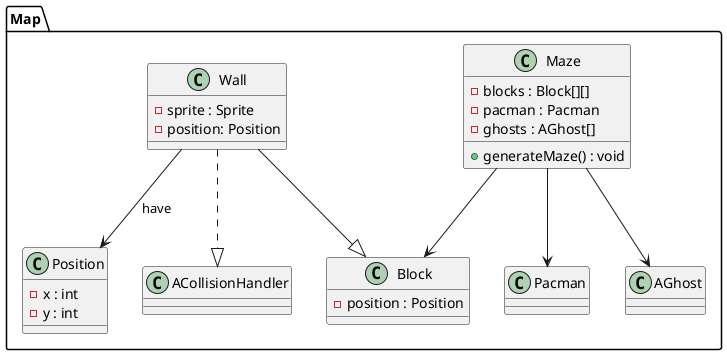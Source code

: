 @startuml
package "Map" {
  class Block{
   - position : Position
  }

    class Maze {
   - blocks : Block[][]
   - pacman : Pacman
   - ghosts : AGhost[]
   + generateMaze() : void
  }
  Maze --> Block
  Maze --> Pacman
  Maze --> AGhost



  class Wall {
    - sprite : Sprite
      - position: Position
  }
  Wall --|> Block
  Wall --> Position : have
  Wall ..|> ACollisionHandler

  class Position {
   - x : int
   - y : int
  }

}
@enduml
